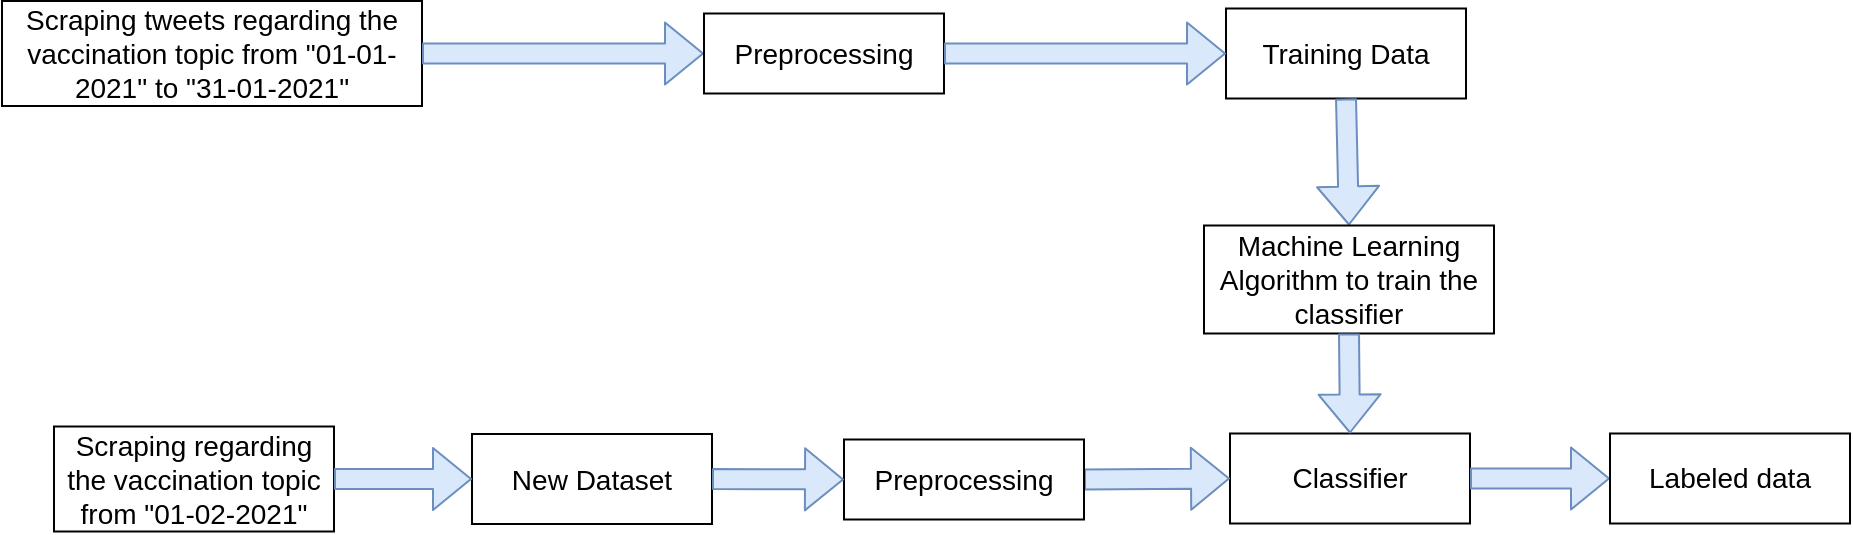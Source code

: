 <mxfile version="14.6.13" type="device" pages="2"><diagram id="fkkrLiBp_l9EAVpVuqbN" name="Pagina-1"><mxGraphModel dx="1183" dy="607" grid="1" gridSize="10" guides="1" tooltips="1" connect="1" arrows="1" fold="1" page="1" pageScale="1" pageWidth="1169" pageHeight="1654" math="0" shadow="0"><root><mxCell id="0"/><mxCell id="1" parent="0"/><mxCell id="vptqkqJNjxOTpD-RLvvk-1" value="&lt;font style=&quot;font-size: 14px;&quot;&gt;Training Data&lt;/font&gt;" style="rounded=0;whiteSpace=wrap;html=1;fontSize=14;" parent="1" vertex="1"><mxGeometry x="641" y="71.25" width="120" height="45" as="geometry"/></mxCell><mxCell id="vptqkqJNjxOTpD-RLvvk-2" value="" style="shape=flexArrow;endArrow=classic;html=1;exitX=0.5;exitY=1;exitDx=0;exitDy=0;entryX=0.5;entryY=0;entryDx=0;entryDy=0;fillColor=#dae8fc;strokeColor=#6c8ebf;fontSize=14;" parent="1" source="vptqkqJNjxOTpD-RLvvk-1" target="vptqkqJNjxOTpD-RLvvk-8" edge="1"><mxGeometry width="50" height="50" relative="1" as="geometry"><mxPoint x="586" y="630" as="sourcePoint"/><mxPoint x="766" y="370" as="targetPoint"/></mxGeometry></mxCell><mxCell id="vptqkqJNjxOTpD-RLvvk-3" value="&lt;font style=&quot;font-size: 14px;&quot;&gt;Classifier&lt;/font&gt;" style="rounded=0;whiteSpace=wrap;html=1;fontSize=14;" parent="1" vertex="1"><mxGeometry x="643" y="283.75" width="120" height="45" as="geometry"/></mxCell><mxCell id="vptqkqJNjxOTpD-RLvvk-4" value="" style="shape=flexArrow;endArrow=classic;html=1;exitX=1;exitY=0.5;exitDx=0;exitDy=0;entryX=0;entryY=0.5;entryDx=0;entryDy=0;fillColor=#dae8fc;strokeColor=#6c8ebf;fontSize=14;" parent="1" source="vptqkqJNjxOTpD-RLvvk-3" target="vptqkqJNjxOTpD-RLvvk-5" edge="1"><mxGeometry width="50" height="50" relative="1" as="geometry"><mxPoint x="543" y="743.75" as="sourcePoint"/><mxPoint x="723" y="483.75" as="targetPoint"/></mxGeometry></mxCell><mxCell id="vptqkqJNjxOTpD-RLvvk-5" value="&lt;font style=&quot;font-size: 14px&quot;&gt;Labeled data&lt;/font&gt;" style="rounded=0;whiteSpace=wrap;html=1;fontSize=14;" parent="1" vertex="1"><mxGeometry x="833" y="283.75" width="120" height="45" as="geometry"/></mxCell><mxCell id="vptqkqJNjxOTpD-RLvvk-6" value="" style="shape=flexArrow;endArrow=classic;html=1;entryX=0;entryY=0.5;entryDx=0;entryDy=0;fillColor=#dae8fc;strokeColor=#6c8ebf;fontSize=14;exitX=1;exitY=0.5;exitDx=0;exitDy=0;" parent="1" source="jhjMa9eiA1DL51DCGC3B-6" target="vptqkqJNjxOTpD-RLvvk-3" edge="1"><mxGeometry width="50" height="50" relative="1" as="geometry"><mxPoint x="530" y="306.75" as="sourcePoint"/><mxPoint x="685" y="643.75" as="targetPoint"/></mxGeometry></mxCell><mxCell id="vptqkqJNjxOTpD-RLvvk-7" value="&lt;font style=&quot;font-size: 14px;&quot;&gt;New Dataset&lt;/font&gt;" style="rounded=0;whiteSpace=wrap;html=1;fontSize=14;" parent="1" vertex="1"><mxGeometry x="264" y="284" width="120" height="45" as="geometry"/></mxCell><mxCell id="vptqkqJNjxOTpD-RLvvk-8" value="&lt;font style=&quot;font-size: 14px&quot;&gt;Machine Learning Algorithm to train the classifier&lt;/font&gt;" style="rounded=0;whiteSpace=wrap;html=1;fontSize=14;align=center;verticalAlign=middle;" parent="1" vertex="1"><mxGeometry x="630" y="179.75" width="145" height="54" as="geometry"/></mxCell><mxCell id="vptqkqJNjxOTpD-RLvvk-9" value="" style="shape=flexArrow;endArrow=classic;html=1;exitX=0.5;exitY=1;exitDx=0;exitDy=0;entryX=0.5;entryY=0;entryDx=0;entryDy=0;fillColor=#dae8fc;strokeColor=#6c8ebf;fontSize=14;" parent="1" source="vptqkqJNjxOTpD-RLvvk-8" target="vptqkqJNjxOTpD-RLvvk-3" edge="1"><mxGeometry width="50" height="50" relative="1" as="geometry"><mxPoint x="722.5" y="253.75" as="sourcePoint"/><mxPoint x="753" y="283.75" as="targetPoint"/></mxGeometry></mxCell><mxCell id="_AkQMQDHCnoBbFfUlRE5-1" value="Scraping tweets regarding the vaccination topic from &quot;01-01-2021&quot; to &quot;31-01-2021&quot;" style="rounded=0;whiteSpace=wrap;html=1;fontSize=14;" parent="1" vertex="1"><mxGeometry x="29" y="67.5" width="210" height="52.5" as="geometry"/></mxCell><mxCell id="_AkQMQDHCnoBbFfUlRE5-3" value="" style="shape=flexArrow;endArrow=classic;html=1;fillColor=#dae8fc;strokeColor=#6c8ebf;fontSize=14;exitX=1;exitY=0.5;exitDx=0;exitDy=0;entryX=0;entryY=0.5;entryDx=0;entryDy=0;" parent="1" source="_AkQMQDHCnoBbFfUlRE5-1" target="jhjMa9eiA1DL51DCGC3B-1" edge="1"><mxGeometry width="50" height="50" relative="1" as="geometry"><mxPoint x="260" y="120" as="sourcePoint"/><mxPoint x="310" y="93" as="targetPoint"/><Array as="points"/></mxGeometry></mxCell><mxCell id="_AkQMQDHCnoBbFfUlRE5-4" value="&lt;font style=&quot;font-size: 14px&quot;&gt;Scraping&amp;nbsp;&lt;/font&gt;regarding the vaccination topic from &quot;01-02-2021&quot;" style="rounded=0;whiteSpace=wrap;html=1;fontSize=14;" parent="1" vertex="1"><mxGeometry x="55" y="280.25" width="140" height="52.5" as="geometry"/></mxCell><mxCell id="_AkQMQDHCnoBbFfUlRE5-5" value="" style="shape=flexArrow;endArrow=classic;html=1;exitX=1;exitY=0.5;exitDx=0;exitDy=0;entryX=0;entryY=0.5;entryDx=0;entryDy=0;fillColor=#dae8fc;strokeColor=#6c8ebf;fontSize=14;" parent="1" source="_AkQMQDHCnoBbFfUlRE5-4" target="vptqkqJNjxOTpD-RLvvk-7" edge="1"><mxGeometry width="50" height="50" relative="1" as="geometry"><mxPoint x="164" y="309.5" as="sourcePoint"/><mxPoint x="239" y="309.5" as="targetPoint"/></mxGeometry></mxCell><mxCell id="jhjMa9eiA1DL51DCGC3B-1" value="&lt;font style=&quot;font-size: 14px&quot;&gt;Preprocessing&lt;/font&gt;" style="rounded=0;whiteSpace=wrap;html=1;fontSize=14;" parent="1" vertex="1"><mxGeometry x="380" y="73.75" width="120" height="40" as="geometry"/></mxCell><mxCell id="jhjMa9eiA1DL51DCGC3B-2" value="" style="shape=flexArrow;endArrow=classic;html=1;fillColor=#dae8fc;strokeColor=#6c8ebf;fontSize=14;exitX=1;exitY=0.5;exitDx=0;exitDy=0;entryX=0;entryY=0.5;entryDx=0;entryDy=0;" parent="1" source="jhjMa9eiA1DL51DCGC3B-1" target="vptqkqJNjxOTpD-RLvvk-1" edge="1"><mxGeometry width="50" height="50" relative="1" as="geometry"><mxPoint x="580" y="140" as="sourcePoint"/><mxPoint x="510" y="94" as="targetPoint"/><Array as="points"/></mxGeometry></mxCell><mxCell id="jhjMa9eiA1DL51DCGC3B-6" value="&lt;font style=&quot;font-size: 14px&quot;&gt;Preprocessing&lt;/font&gt;" style="rounded=0;whiteSpace=wrap;html=1;fontSize=14;" parent="1" vertex="1"><mxGeometry x="450" y="286.75" width="120" height="40" as="geometry"/></mxCell><mxCell id="jhjMa9eiA1DL51DCGC3B-7" value="" style="shape=flexArrow;endArrow=classic;html=1;entryX=0;entryY=0.5;entryDx=0;entryDy=0;fillColor=#dae8fc;strokeColor=#6c8ebf;fontSize=14;exitX=1;exitY=0.5;exitDx=0;exitDy=0;" parent="1" source="vptqkqJNjxOTpD-RLvvk-7" target="jhjMa9eiA1DL51DCGC3B-6" edge="1"><mxGeometry width="50" height="50" relative="1" as="geometry"><mxPoint x="580" y="313.75" as="sourcePoint"/><mxPoint x="653" y="316.25" as="targetPoint"/></mxGeometry></mxCell></root></mxGraphModel></diagram><diagram id="iX22Q9kP1ytwx2bVT3qp" name="Pagina-2"><mxGraphModel dx="1972" dy="1012" grid="1" gridSize="10" guides="1" tooltips="1" connect="1" arrows="1" fold="1" page="1" pageScale="1" pageWidth="2336" pageHeight="1654" math="0" shadow="0"><root><mxCell id="Z4SJe2zA9JXPgXMsN6Wc-0"/><mxCell id="Z4SJe2zA9JXPgXMsN6Wc-1" parent="Z4SJe2zA9JXPgXMsN6Wc-0"/><mxCell id="jymILk3NFJ42AgFis4wM-4" value="&lt;p class=&quot;MsoNormal&quot;&gt;&lt;span style=&quot;line-height: 110% ; font-style: normal&quot;&gt;&lt;font style=&quot;font-size: 23px&quot;&gt;&quot;@valy_s&amp;nbsp;È una cosa normale.&amp;nbsp; L'immunità di gregge è a senso unico.&amp;nbsp; Se vaccini tutti non sconfiggerai mai la malattia. Quando lo capiranno, torneremo a&amp;nbsp; vivere normalmente! Se vuoi fermare la pandemia,&amp;nbsp;studiala e crea una medicina.&amp;nbsp; Il vaccino&amp;nbsp;serve a poco!&quot;&lt;/font&gt;&lt;/span&gt;&lt;/p&gt;" style="rounded=0;whiteSpace=wrap;html=1;labelBackgroundColor=none;fontSize=17;fontColor=#000000;verticalAlign=middle;spacing=15;spacingTop=3;spacingLeft=3;spacingBottom=3;spacingRight=3;fontStyle=2" parent="Z4SJe2zA9JXPgXMsN6Wc-1" vertex="1"><mxGeometry x="130" y="249" width="590" height="137.25" as="geometry"/></mxCell><mxCell id="jymILk3NFJ42AgFis4wM-5" value="&lt;font style=&quot;font-size: 23px&quot;&gt;&lt;i&gt;&lt;span style=&quot;line-height: 110%&quot;&gt;&quot;e una&amp;nbsp;&lt;/span&gt;&lt;span style=&quot;line-height: 110%&quot;&gt;cosa normale l immunita di gregge e a senso unico se vaccini tutti non&amp;nbsp;&lt;/span&gt;&lt;span style=&quot;line-height: 110%&quot;&gt;sconfiggerai mai la malattia quando lo capiranno torneremo a vivere normalmente&amp;nbsp;&lt;/span&gt;&lt;span style=&quot;line-height: 110%&quot;&gt;se vuoi fermare la pandemia studiala e crea una medicina il vaccino serve a&amp;nbsp;&lt;/span&gt;&lt;span style=&quot;line-height: 110%&quot;&gt;poco&quot;&lt;/span&gt;&lt;/i&gt;&lt;br style=&quot;font-size: 17px&quot;&gt;&lt;/font&gt;" style="rounded=0;whiteSpace=wrap;html=1;labelBackgroundColor=none;fontSize=17;fontColor=#000000;align=center;verticalAlign=middle;spacing=15;spacingTop=3;spacingBottom=3;spacingLeft=3;spacingRight=3;" parent="Z4SJe2zA9JXPgXMsN6Wc-1" vertex="1"><mxGeometry x="960" y="249" width="620" height="136.5" as="geometry"/></mxCell><mxCell id="jymILk3NFJ42AgFis4wM-7" value="&lt;div style=&quot;box-sizing: border-box ; overflow: auto ; padding: 1px 0px ; margin-top: 0px ; margin-bottom: 0px ; line-height: inherit ; word-break: break-all ; overflow-wrap: break-word ; border: 0px ; border-radius: 0px ; vertical-align: baseline ; font-size: 23px&quot;&gt;&lt;pre style=&quot;margin-bottom: 0.0pt ; line-height: normal ; vertical-align: baseline ; word-break: break-all&quot;&gt;&lt;font face=&quot;Helvetica&quot; style=&quot;font-size: 23px&quot;&gt;&lt;span&gt;&lt;span&gt;['capiranno', 'cosa', 'crea', &lt;/span&gt;&lt;span style=&quot;white-space: normal&quot;&gt;'fermare', 'gregge', 'immunita',&lt;/span&gt;&lt;span style=&quot;white-space: normal&quot;&gt;'mai', 'malattia', 'medicina', &lt;/span&gt;&lt;span style=&quot;white-space: normal&quot;&gt;'normale', 'normalmente','pandemia',&lt;/span&gt;&lt;span style=&quot;white-space: normal&quot;&gt;&amp;nbsp;'poco', 'quando', 'sconfiggerai',&amp;nbsp;&lt;/span&gt;&lt;span style=&quot;white-space: normal&quot;&gt;'senso', 'serve', 'studiala',&lt;/span&gt;&lt;span style=&quot;white-space: normal&quot;&gt;'torneremo', 'unico', 'vaccini', 'vaccino', 'vivere', 'vuoi']&lt;/span&gt;&lt;/span&gt;&lt;/font&gt;&lt;/pre&gt;&lt;br&gt;&lt;/div&gt;" style="rounded=0;whiteSpace=wrap;html=1;labelBackgroundColor=none;fontSize=17;fontColor=#000000;align=center;verticalAlign=middle;fontFamily=Helvetica;labelBorderColor=none;spacing=15;fontStyle=2;spacingBottom=3;spacingTop=3;spacingLeft=3;spacingRight=3;" parent="Z4SJe2zA9JXPgXMsN6Wc-1" vertex="1"><mxGeometry x="960" y="655.25" width="520" height="155" as="geometry"/></mxCell><mxCell id="jymILk3NFJ42AgFis4wM-17" value="" style="shape=flexArrow;endArrow=classic;html=1;fillColor=#dae8fc;strokeColor=#6c8ebf;width=10;fontSize=17;entryX=0;entryY=0.5;entryDx=0;entryDy=0;exitX=1;exitY=0.5;exitDx=0;exitDy=0;" parent="Z4SJe2zA9JXPgXMsN6Wc-1" source="jymILk3NFJ42AgFis4wM-4" target="jymILk3NFJ42AgFis4wM-5" edge="1"><mxGeometry width="50" height="50" relative="1" as="geometry"><mxPoint x="1607" y="-268" as="sourcePoint"/><mxPoint x="1616.758" y="-188" as="targetPoint"/></mxGeometry></mxCell><mxCell id="jymILk3NFJ42AgFis4wM-18" value="" style="shape=flexArrow;endArrow=classic;html=1;fillColor=#dae8fc;strokeColor=#6c8ebf;width=10;fontSize=17;exitX=1;exitY=0.5;exitDx=0;exitDy=0;entryX=0.5;entryY=0;entryDx=0;entryDy=0;" parent="Z4SJe2zA9JXPgXMsN6Wc-1" source="jymILk3NFJ42AgFis4wM-5" target="PQYjTTkzWjescmyAp1GL-13" edge="1"><mxGeometry width="50" height="50" relative="1" as="geometry"><mxPoint x="1470" y="342" as="sourcePoint"/><mxPoint x="1670" y="453.5" as="targetPoint"/><Array as="points"><mxPoint x="1625" y="317.5"/></Array></mxGeometry></mxCell><mxCell id="jymILk3NFJ42AgFis4wM-21" value="&lt;p style=&quot;line-height: 110% ; font-size: 17px&quot;&gt;&lt;/p&gt;&lt;pre style=&quot;vertical-align: baseline ; word-break: break-all ; font-size: 23px&quot;&gt;&lt;font face=&quot;Helvetica&quot; style=&quot;font-size: 23px&quot;&gt;&lt;i&gt;['cap', 'cos', 'cre', 'ferm', 'gregg', 'immun', 'mai', 'malatt', &lt;/i&gt;&lt;/font&gt;&lt;i style=&quot;font-family: &amp;#34;helvetica&amp;#34; ; white-space: normal&quot;&gt;&amp;nbsp;'medicin', 'normal', 'pandem', 'poc', 'quand', 'sconfigg',&amp;nbsp;&lt;/i&gt;&lt;i style=&quot;font-family: &amp;#34;helvetica&amp;#34; ; white-space: normal&quot;&gt;'sens', 'serv', 'studial', 'torn', 'unic', 'vaccin', 'viv',&amp;nbsp;&lt;/i&gt;&lt;i style=&quot;font-family: &amp;#34;helvetica&amp;#34; ; white-space: normal&quot;&gt;'vuo']&lt;/i&gt;&lt;/pre&gt;&lt;p style=&quot;font-size: 17px&quot;&gt;&lt;/p&gt;" style="rounded=0;whiteSpace=wrap;html=1;labelBackgroundColor=none;fontFamily=Helvetica;fontSize=17;fontColor=#000000;align=center;verticalAlign=middle;spacing=15;spacingTop=3;spacingLeft=3;spacingBottom=3;spacingRight=3;" parent="Z4SJe2zA9JXPgXMsN6Wc-1" vertex="1"><mxGeometry x="90" y="647.38" width="640" height="170.75" as="geometry"/></mxCell><mxCell id="jymILk3NFJ42AgFis4wM-22" value="" style="shape=flexArrow;endArrow=classic;html=1;fillColor=#dae8fc;strokeColor=#6c8ebf;width=10;fontSize=17;exitX=0.5;exitY=1;exitDx=0;exitDy=0;entryX=1;entryY=0.5;entryDx=0;entryDy=0;" parent="Z4SJe2zA9JXPgXMsN6Wc-1" target="jymILk3NFJ42AgFis4wM-7" edge="1"><mxGeometry width="50" height="50" relative="1" as="geometry"><mxPoint x="1624" y="620" as="sourcePoint"/><mxPoint x="1500" y="760" as="targetPoint"/><Array as="points"><mxPoint x="1624" y="733"/></Array></mxGeometry></mxCell><mxCell id="PQYjTTkzWjescmyAp1GL-0" value="Raw training data" style="rounded=0;whiteSpace=wrap;html=1;fontSize=17;strokeColor=#007FFF;strokeWidth=5;fillColor=#FFFFFF;" parent="Z4SJe2zA9JXPgXMsN6Wc-1" vertex="1"><mxGeometry x="595" y="1780" width="130" height="45" as="geometry"/></mxCell><mxCell id="PQYjTTkzWjescmyAp1GL-1" value="" style="shape=flexArrow;endArrow=classic;html=1;entryX=0.5;entryY=0;entryDx=0;entryDy=0;exitX=0.5;exitY=1;exitDx=0;exitDy=0;fillColor=#dae8fc;strokeColor=#6c8ebf;width=10;fontSize=17;" parent="Z4SJe2zA9JXPgXMsN6Wc-1" source="PQYjTTkzWjescmyAp1GL-0" target="PQYjTTkzWjescmyAp1GL-2" edge="1"><mxGeometry width="50" height="50" relative="1" as="geometry"><mxPoint x="659.5" y="1843" as="sourcePoint"/><mxPoint x="660" y="1913" as="targetPoint"/></mxGeometry></mxCell><mxCell id="PQYjTTkzWjescmyAp1GL-2" value="Preprocessing" style="rounded=0;whiteSpace=wrap;html=1;fontSize=17;" parent="Z4SJe2zA9JXPgXMsN6Wc-1" vertex="1"><mxGeometry x="600" y="1883" width="120" height="45" as="geometry"/></mxCell><mxCell id="PQYjTTkzWjescmyAp1GL-3" value="" style="shape=flexArrow;endArrow=classic;html=1;exitX=0.5;exitY=1;exitDx=0;exitDy=0;entryX=0.5;entryY=0;entryDx=0;entryDy=0;fillColor=#dae8fc;strokeColor=#6c8ebf;fontSize=17;" parent="Z4SJe2zA9JXPgXMsN6Wc-1" source="PQYjTTkzWjescmyAp1GL-2" target="PQYjTTkzWjescmyAp1GL-4" edge="1"><mxGeometry width="50" height="50" relative="1" as="geometry"><mxPoint x="659.5" y="1973" as="sourcePoint"/><mxPoint x="660" y="2033" as="targetPoint"/></mxGeometry></mxCell><mxCell id="PQYjTTkzWjescmyAp1GL-4" value="Stop word filtering and tokenization" style="rounded=0;whiteSpace=wrap;html=1;fontSize=17;" parent="Z4SJe2zA9JXPgXMsN6Wc-1" vertex="1"><mxGeometry x="596" y="1991" width="130" height="49" as="geometry"/></mxCell><mxCell id="PQYjTTkzWjescmyAp1GL-5" value="" style="shape=flexArrow;endArrow=classic;html=1;exitX=0.5;exitY=1;exitDx=0;exitDy=0;entryX=0.5;entryY=0;entryDx=0;entryDy=0;fillColor=#dae8fc;strokeColor=#6c8ebf;fontSize=17;" parent="Z4SJe2zA9JXPgXMsN6Wc-1" source="PQYjTTkzWjescmyAp1GL-4" target="PQYjTTkzWjescmyAp1GL-6" edge="1"><mxGeometry width="50" height="50" relative="1" as="geometry"><mxPoint x="660" y="2073" as="sourcePoint"/><mxPoint x="660" y="2153" as="targetPoint"/></mxGeometry></mxCell><mxCell id="PQYjTTkzWjescmyAp1GL-6" value="Stemming" style="rounded=0;whiteSpace=wrap;html=1;fontSize=17;" parent="Z4SJe2zA9JXPgXMsN6Wc-1" vertex="1"><mxGeometry x="600" y="2102" width="120" height="45" as="geometry"/></mxCell><mxCell id="PQYjTTkzWjescmyAp1GL-7" value="" style="shape=flexArrow;endArrow=classic;html=1;exitX=0.5;exitY=1;exitDx=0;exitDy=0;startSize=6;fillColor=#dae8fc;strokeColor=#6c8ebf;fontSize=17;entryX=0.5;entryY=0;entryDx=0;entryDy=0;" parent="Z4SJe2zA9JXPgXMsN6Wc-1" source="PQYjTTkzWjescmyAp1GL-6" target="PQYjTTkzWjescmyAp1GL-8" edge="1"><mxGeometry width="50" height="50" relative="1" as="geometry"><mxPoint x="660" y="2183" as="sourcePoint"/><mxPoint x="740" y="2200" as="targetPoint"/></mxGeometry></mxCell><mxCell id="PQYjTTkzWjescmyAp1GL-8" value="Feature representation" style="rounded=0;whiteSpace=wrap;html=1;fontSize=17;strokeWidth=5;labelBorderColor=none;strokeColor=#007FFF;" parent="Z4SJe2zA9JXPgXMsN6Wc-1" vertex="1"><mxGeometry x="600" y="2210" width="120" height="45" as="geometry"/></mxCell><mxCell id="PQYjTTkzWjescmyAp1GL-9" value="" style="labelPosition=right;align=left;strokeWidth=1;shape=mxgraph.mockup.markup.curlyBrace;html=1;shadow=0;dashed=0;strokeColor=#999999;direction=north;fontSize=17;" parent="Z4SJe2zA9JXPgXMsN6Wc-1" vertex="1"><mxGeometry x="730" y="1855.5" width="20" height="100" as="geometry"/></mxCell><mxCell id="PQYjTTkzWjescmyAp1GL-10" value="&lt;p style=&quot;line-height: 100%; font-size: 17px;&quot;&gt;&lt;/p&gt;&lt;h6 style=&quot;text-indent: -47px; font-size: 17px;&quot;&gt;&lt;font style=&quot;font-size: 17px;&quot;&gt;&lt;span style=&quot;font-weight: normal; font-size: 17px;&quot;&gt;&lt;font style=&quot;font-size: 17px;&quot; face=&quot;Helvetica&quot;&gt;&lt;br style=&quot;font-size: 17px;&quot;&gt;&lt;/font&gt;&lt;font style=&quot;font-size: 17px;&quot; face=&quot;Helvetica&quot;&gt;&lt;span style=&quot;font-stretch: normal; line-height: normal; font-size: 17px;&quot;&gt;-&amp;nbsp;&lt;/span&gt;&lt;span lang=&quot;EN-GB&quot; style=&quot;text-indent: -35.25pt; line-height: 110%; font-size: 17px;&quot;&gt;Remove all&amp;nbsp;the links, emoji and images&lt;br style=&quot;font-size: 17px;&quot;&gt;&lt;/span&gt;&lt;/font&gt;&lt;font style=&quot;font-size: 17px;&quot; face=&quot;Helvetica&quot;&gt;&lt;span lang=&quot;EN-GB&quot; style=&quot;text-indent: -35.25pt; line-height: 110%; font-size: 17px;&quot;&gt;- Remove the hastag symbols (#)&lt;br style=&quot;font-size: 17px;&quot;&gt;&lt;/span&gt;&lt;/font&gt;&lt;font style=&quot;font-size: 17px;&quot; face=&quot;Helvetica&quot;&gt;&lt;span lang=&quot;EN-GB&quot; style=&quot;text-indent: -35.25pt; line-height: 110%; font-size: 17px;&quot;&gt;- Remove the mentions to other users&lt;br style=&quot;font-size: 17px;&quot;&gt;&lt;/span&gt;&lt;/font&gt;&lt;font style=&quot;font-size: 17px;&quot; face=&quot;Helvetica&quot;&gt;&lt;span lang=&quot;EN-GB&quot; style=&quot;text-indent: -35.25pt; line-height: 110%; font-size: 17px;&quot;&gt;- Put the tweet in lower case&lt;br style=&quot;font-size: 17px;&quot;&gt;&lt;/span&gt;&lt;/font&gt;&lt;font style=&quot;font-size: 17px;&quot; face=&quot;Helvetica&quot;&gt;&lt;span lang=&quot;EN-GB&quot; style=&quot;text-indent: -35.25pt; line-height: 110%; font-size: 17px;&quot;&gt;- Remove all the puntuactions&lt;br style=&quot;font-size: 17px;&quot;&gt;&lt;/span&gt;&lt;/font&gt;&lt;font style=&quot;font-size: 17px;&quot; face=&quot;Helvetica&quot;&gt;&lt;span lang=&quot;EN-GB&quot; style=&quot;text-indent: -35.25pt; line-height: 110%; font-size: 17px;&quot;&gt;- Remove all the extra spaces&lt;br style=&quot;font-size: 17px;&quot;&gt;&lt;/span&gt;&lt;/font&gt;&lt;/span&gt;&lt;font style=&quot;font-size: 17px;&quot;&gt;&lt;span style=&quot;font-weight: normal; font-size: 17px;&quot;&gt;-&amp;nbsp;Remove accents&lt;/span&gt;&lt;/font&gt;&lt;/font&gt;&lt;/h6&gt;&lt;br style=&quot;font-size: 17px;&quot;&gt;&lt;p style=&quot;font-size: 17px;&quot;&gt;&lt;/p&gt;" style="text;html=1;strokeColor=none;fillColor=none;spacing=5;spacingTop=-26;whiteSpace=wrap;overflow=hidden;rounded=0;labelBackgroundColor=none;fontSize=17;fontColor=#000000;verticalAlign=top;horizontal=1;" parent="Z4SJe2zA9JXPgXMsN6Wc-1" vertex="1"><mxGeometry x="758" y="1810" width="410" height="161.5" as="geometry"/></mxCell><mxCell id="PQYjTTkzWjescmyAp1GL-11" value="&lt;font style=&quot;font-size: 20px&quot;&gt;PREPROCESSING&lt;/font&gt;" style="text;html=1;strokeColor=none;fillColor=none;align=center;verticalAlign=middle;whiteSpace=wrap;rounded=0;labelBackgroundColor=#ffffff;fontFamily=Helvetica;fontSize=17;fontColor=#000000;" parent="Z4SJe2zA9JXPgXMsN6Wc-1" vertex="1"><mxGeometry x="828" y="283.5" width="40" height="20" as="geometry"/></mxCell><mxCell id="PQYjTTkzWjescmyAp1GL-12" value="&lt;font style=&quot;font-size: 20px&quot;&gt;TOKENIZATION&amp;nbsp;&lt;/font&gt;" style="text;html=1;strokeColor=none;fillColor=none;align=center;verticalAlign=middle;whiteSpace=wrap;rounded=0;labelBackgroundColor=#ffffff;fontFamily=Helvetica;fontSize=17;fontColor=#000000;" parent="Z4SJe2zA9JXPgXMsN6Wc-1" vertex="1"><mxGeometry x="1700" y="380" width="40" height="20" as="geometry"/></mxCell><mxCell id="PQYjTTkzWjescmyAp1GL-13" value="&lt;h6 style=&quot;vertical-align: baseline ; word-break: break-all ; font-size: 17px&quot;&gt;&lt;span style=&quot;font-weight: normal ; font-size: 23px&quot;&gt;&lt;font style=&quot;font-size: 23px&quot;&gt;['capiranno', 'cosa', 'crea', '&lt;font color=&quot;#ff3333&quot; style=&quot;font-size: 23px&quot;&gt;di&lt;/font&gt;', 'fermare', 'gregge', '&lt;font color=&quot;#ff3333&quot; style=&quot;font-size: 23px&quot;&gt;il&lt;/font&gt;', 'immunita', '&lt;font color=&quot;#ff3333&quot; style=&quot;font-size: 23px&quot;&gt;la&lt;/font&gt;', '&lt;font color=&quot;#ff3333&quot; style=&quot;font-size: 23px&quot;&gt;lo&lt;/font&gt;', 'mai', 'malattia', 'medicina', '&lt;font color=&quot;#ff3333&quot; style=&quot;font-size: 23px&quot;&gt;non&lt;/font&gt;', 'normale', 'normalmente', 'pandemia', 'poco', 'quando', 'sconfiggerai', '&lt;font color=&quot;#ff3333&quot; style=&quot;font-size: 23px&quot;&gt;se&lt;/font&gt;', 'senso', 'serve', 'studiala', 'torneremo', '&lt;font color=&quot;#ff3333&quot; style=&quot;font-size: 23px&quot;&gt;tutti&lt;/font&gt;', '&lt;font color=&quot;#ff3333&quot; style=&quot;font-size: 23px&quot;&gt;una&lt;/font&gt;', 'unico', 'vaccini', 'vaccino', 'vivere', 'vuoi']&lt;/font&gt;&lt;/span&gt;&lt;/h6&gt;" style="rounded=0;whiteSpace=wrap;html=1;labelBackgroundColor=none;fontFamily=Helvetica;fontSize=17;fontColor=#000000;align=center;fontStyle=2;spacing=15;" parent="Z4SJe2zA9JXPgXMsN6Wc-1" vertex="1"><mxGeometry x="1310" y="473.5" width="626" height="146.5" as="geometry"/></mxCell><mxCell id="PQYjTTkzWjescmyAp1GL-14" value="&lt;font style=&quot;font-size: 20px&quot;&gt;STOP WORDS FILTERING&lt;/font&gt;" style="text;html=1;strokeColor=none;fillColor=none;align=center;verticalAlign=middle;whiteSpace=wrap;rounded=0;labelBackgroundColor=#ffffff;fontFamily=Helvetica;fontSize=17;fontColor=#000000;" parent="Z4SJe2zA9JXPgXMsN6Wc-1" vertex="1"><mxGeometry x="1640" y="680.25" width="150" height="46.5" as="geometry"/></mxCell><mxCell id="PQYjTTkzWjescmyAp1GL-16" value="" style="shape=flexArrow;endArrow=classic;html=1;fillColor=#dae8fc;strokeColor=#6c8ebf;width=10;fontSize=17;exitX=0;exitY=0.5;exitDx=0;exitDy=0;entryX=1;entryY=0.5;entryDx=0;entryDy=0;" parent="Z4SJe2zA9JXPgXMsN6Wc-1" source="jymILk3NFJ42AgFis4wM-7" target="jymILk3NFJ42AgFis4wM-21" edge="1"><mxGeometry width="50" height="50" relative="1" as="geometry"><mxPoint x="750" y="327" as="sourcePoint"/><mxPoint x="730" y="703.5" as="targetPoint"/></mxGeometry></mxCell><mxCell id="PQYjTTkzWjescmyAp1GL-17" value="&lt;font style=&quot;font-size: 20px;&quot;&gt;STEMMING&lt;/font&gt;" style="text;html=1;strokeColor=none;fillColor=none;align=center;verticalAlign=middle;whiteSpace=wrap;rounded=0;labelBackgroundColor=none;fontFamily=Helvetica;fontSize=20;fontColor=#000000;" parent="Z4SJe2zA9JXPgXMsN6Wc-1" vertex="1"><mxGeometry x="830" y="693.5" width="40" height="20" as="geometry"/></mxCell></root></mxGraphModel></diagram></mxfile>